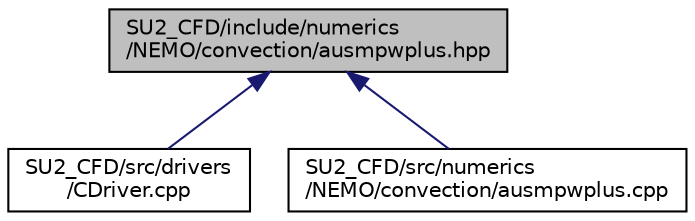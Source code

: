 digraph "SU2_CFD/include/numerics/NEMO/convection/ausmpwplus.hpp"
{
 // LATEX_PDF_SIZE
  edge [fontname="Helvetica",fontsize="10",labelfontname="Helvetica",labelfontsize="10"];
  node [fontname="Helvetica",fontsize="10",shape=record];
  Node1 [label="SU2_CFD/include/numerics\l/NEMO/convection/ausmpwplus.hpp",height=0.2,width=0.4,color="black", fillcolor="grey75", style="filled", fontcolor="black",tooltip="Declaration of numerics classes for the AUSM family of schemes in NEMO - AUSMPWPLUS."];
  Node1 -> Node2 [dir="back",color="midnightblue",fontsize="10",style="solid",fontname="Helvetica"];
  Node2 [label="SU2_CFD/src/drivers\l/CDriver.cpp",height=0.2,width=0.4,color="black", fillcolor="white", style="filled",URL="$CDriver_8cpp.html",tooltip="The main subroutines for driving single or multi-zone problems."];
  Node1 -> Node3 [dir="back",color="midnightblue",fontsize="10",style="solid",fontname="Helvetica"];
  Node3 [label="SU2_CFD/src/numerics\l/NEMO/convection/ausmpwplus.cpp",height=0.2,width=0.4,color="black", fillcolor="white", style="filled",URL="$ausmpwplus_8cpp.html",tooltip="Implementations of the AUSM-family of schemes - AUSMPWPLUS."];
}
